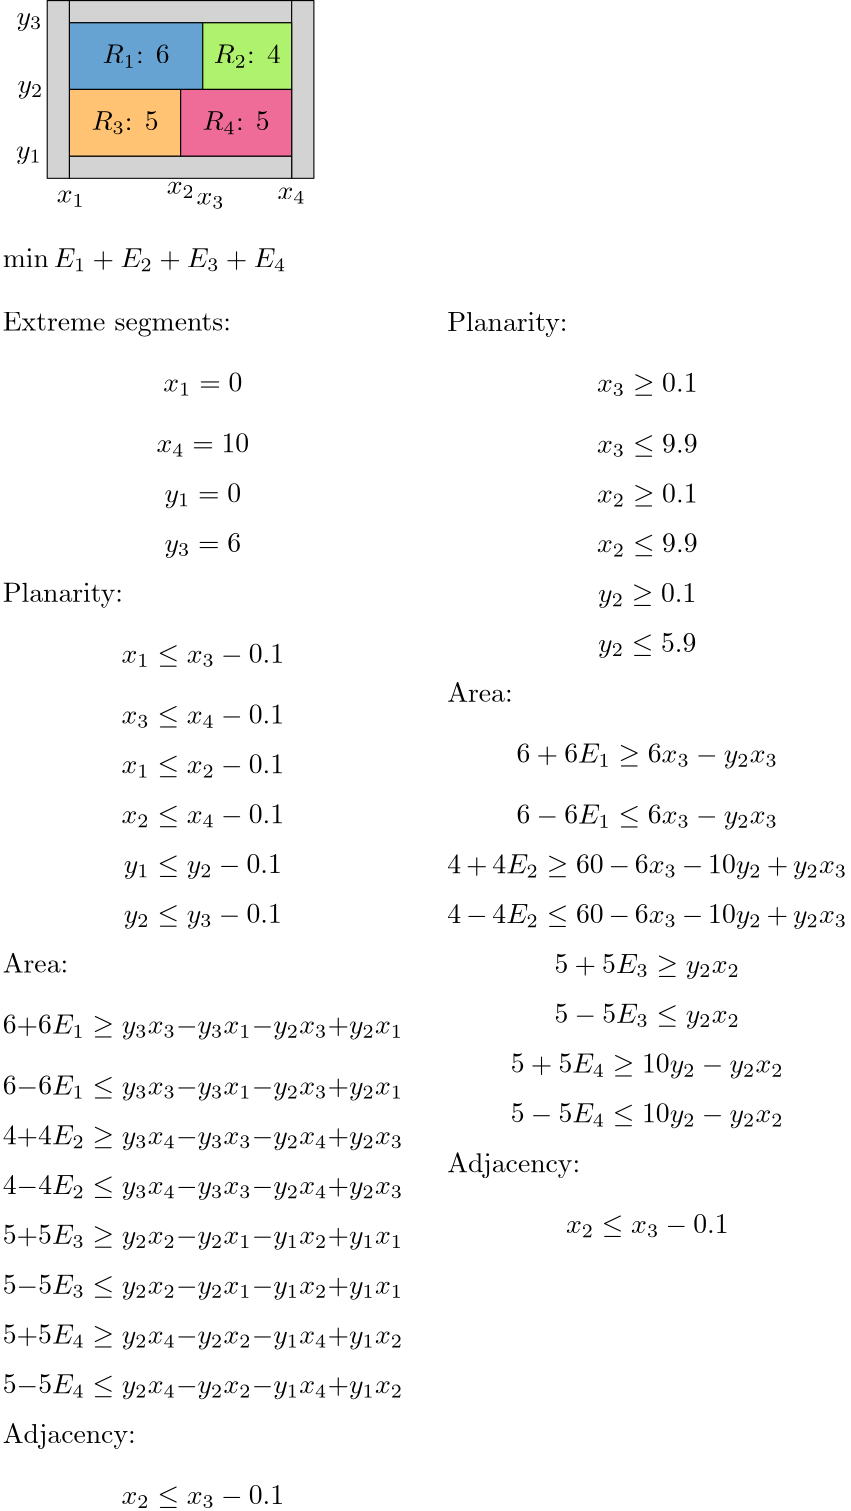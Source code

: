 <?xml version="1.0"?>
<!DOCTYPE ipe SYSTEM "ipe.dtd">
<ipe version="70005" creator="Ipe 7.1.4">
<info created="D:20160628133719" modified="D:20160628160226"/>
<ipestyle name="basic">
<symbol name="arrow/arc(spx)">
<path stroke="sym-stroke" fill="sym-stroke" pen="sym-pen">
0 0 m
-1 0.333 l
-1 -0.333 l
h
</path>
</symbol>
<symbol name="arrow/farc(spx)">
<path stroke="sym-stroke" fill="white" pen="sym-pen">
0 0 m
-1 0.333 l
-1 -0.333 l
h
</path>
</symbol>
<symbol name="mark/circle(sx)" transformations="translations">
<path fill="sym-stroke">
0.6 0 0 0.6 0 0 e
0.4 0 0 0.4 0 0 e
</path>
</symbol>
<symbol name="mark/disk(sx)" transformations="translations">
<path fill="sym-stroke">
0.6 0 0 0.6 0 0 e
</path>
</symbol>
<symbol name="mark/fdisk(sfx)" transformations="translations">
<group>
<path fill="sym-fill">
0.5 0 0 0.5 0 0 e
</path>
<path fill="sym-stroke" fillrule="eofill">
0.6 0 0 0.6 0 0 e
0.4 0 0 0.4 0 0 e
</path>
</group>
</symbol>
<symbol name="mark/box(sx)" transformations="translations">
<path fill="sym-stroke" fillrule="eofill">
-0.6 -0.6 m
0.6 -0.6 l
0.6 0.6 l
-0.6 0.6 l
h
-0.4 -0.4 m
0.4 -0.4 l
0.4 0.4 l
-0.4 0.4 l
h
</path>
</symbol>
<symbol name="mark/square(sx)" transformations="translations">
<path fill="sym-stroke">
-0.6 -0.6 m
0.6 -0.6 l
0.6 0.6 l
-0.6 0.6 l
h
</path>
</symbol>
<symbol name="mark/fsquare(sfx)" transformations="translations">
<group>
<path fill="sym-fill">
-0.5 -0.5 m
0.5 -0.5 l
0.5 0.5 l
-0.5 0.5 l
h
</path>
<path fill="sym-stroke" fillrule="eofill">
-0.6 -0.6 m
0.6 -0.6 l
0.6 0.6 l
-0.6 0.6 l
h
-0.4 -0.4 m
0.4 -0.4 l
0.4 0.4 l
-0.4 0.4 l
h
</path>
</group>
</symbol>
<symbol name="mark/cross(sx)" transformations="translations">
<group>
<path fill="sym-stroke">
-0.43 -0.57 m
0.57 0.43 l
0.43 0.57 l
-0.57 -0.43 l
h
</path>
<path fill="sym-stroke">
-0.43 0.57 m
0.57 -0.43 l
0.43 -0.57 l
-0.57 0.43 l
h
</path>
</group>
</symbol>
<symbol name="arrow/fnormal(spx)">
<path stroke="sym-stroke" fill="white" pen="sym-pen">
0 0 m
-1 0.333 l
-1 -0.333 l
h
</path>
</symbol>
<symbol name="arrow/pointed(spx)">
<path stroke="sym-stroke" fill="sym-stroke" pen="sym-pen">
0 0 m
-1 0.333 l
-0.8 0 l
-1 -0.333 l
h
</path>
</symbol>
<symbol name="arrow/fpointed(spx)">
<path stroke="sym-stroke" fill="white" pen="sym-pen">
0 0 m
-1 0.333 l
-0.8 0 l
-1 -0.333 l
h
</path>
</symbol>
<symbol name="arrow/linear(spx)">
<path stroke="sym-stroke" pen="sym-pen">
-1 0.333 m
0 0 l
-1 -0.333 l
</path>
</symbol>
<symbol name="arrow/fdouble(spx)">
<path stroke="sym-stroke" fill="white" pen="sym-pen">
0 0 m
-1 0.333 l
-1 -0.333 l
h
-1 0 m
-2 0.333 l
-2 -0.333 l
h
</path>
</symbol>
<symbol name="arrow/double(spx)">
<path stroke="sym-stroke" fill="sym-stroke" pen="sym-pen">
0 0 m
-1 0.333 l
-1 -0.333 l
h
-1 0 m
-2 0.333 l
-2 -0.333 l
h
</path>
</symbol>
<pen name="heavier" value="0.8"/>
<pen name="fat" value="1.2"/>
<pen name="ultrafat" value="2"/>
<symbolsize name="large" value="5"/>
<symbolsize name="small" value="2"/>
<symbolsize name="tiny" value="1.1"/>
<arrowsize name="large" value="10"/>
<arrowsize name="small" value="5"/>
<arrowsize name="tiny" value="3"/>
<color name="red" value="1 0 0"/>
<color name="green" value="0 1 0"/>
<color name="blue" value="0 0 1"/>
<color name="yellow" value="1 1 0"/>
<color name="orange" value="1 0.647 0"/>
<color name="gold" value="1 0.843 0"/>
<color name="purple" value="0.627 0.125 0.941"/>
<color name="gray" value="0.745"/>
<color name="brown" value="0.647 0.165 0.165"/>
<color name="navy" value="0 0 0.502"/>
<color name="pink" value="1 0.753 0.796"/>
<color name="seagreen" value="0.18 0.545 0.341"/>
<color name="turquoise" value="0.251 0.878 0.816"/>
<color name="violet" value="0.933 0.51 0.933"/>
<color name="darkblue" value="0 0 0.545"/>
<color name="darkcyan" value="0 0.545 0.545"/>
<color name="darkgray" value="0.663"/>
<color name="darkgreen" value="0 0.392 0"/>
<color name="darkmagenta" value="0.545 0 0.545"/>
<color name="darkorange" value="1 0.549 0"/>
<color name="darkred" value="0.545 0 0"/>
<color name="lightblue" value="0.678 0.847 0.902"/>
<color name="lightcyan" value="0.878 1 1"/>
<color name="lightgray" value="0.827"/>
<color name="lightgreen" value="0.565 0.933 0.565"/>
<color name="lightyellow" value="1 1 0.878"/>
<dashstyle name="dashed" value="[4] 0"/>
<dashstyle name="dotted" value="[1 3] 0"/>
<dashstyle name="dash dotted" value="[4 2 1 2] 0"/>
<dashstyle name="dash dot dotted" value="[4 2 1 2 1 2] 0"/>
<textsize name="large" value="\large"/>
<textsize name="Large" value="\Large"/>
<textsize name="LARGE" value="\LARGE"/>
<textsize name="huge" value="\huge"/>
<textsize name="Huge" value="\Huge"/>
<textsize name="small" value="\small"/>
<textsize name="footnote" value="\footnotesize"/>
<textsize name="tiny" value="\tiny"/>
<textstyle name="center" begin="\begin{center}" end="\end{center}"/>
<textstyle name="itemize" begin="\begin{itemize}" end="\end{itemize}"/>
<textstyle name="item" begin="\begin{itemize}\item{}" end="\end{itemize}"/>
<gridsize name="4 pts" value="4"/>
<gridsize name="8 pts (~3 mm)" value="8"/>
<gridsize name="16 pts (~6 mm)" value="16"/>
<gridsize name="32 pts (~12 mm)" value="32"/>
<gridsize name="10 pts (~3.5 mm)" value="10"/>
<gridsize name="20 pts (~7 mm)" value="20"/>
<gridsize name="14 pts (~5 mm)" value="14"/>
<gridsize name="28 pts (~10 mm)" value="28"/>
<gridsize name="56 pts (~20 mm)" value="56"/>
<anglesize name="90 deg" value="90"/>
<anglesize name="60 deg" value="60"/>
<anglesize name="45 deg" value="45"/>
<anglesize name="30 deg" value="30"/>
<anglesize name="22.5 deg" value="22.5"/>
<tiling name="falling" angle="-60" step="4" width="1"/>
<tiling name="rising" angle="30" step="4" width="1"/>
</ipestyle>
<page>
<layer name="alpha"/>
<view layers="alpha" active="alpha"/>
<path layer="alpha" matrix="0.5 0 0 0.5 0 416" stroke="black" fill="lightgray">
128 768 m
128 640 l
144 640 l
144 768 l
h
</path>
<path matrix="0.5 0 0 0.5 0 416" stroke="black" fill="lightgray">
144 768 m
144 752 l
304 752 l
304 768 l
h
</path>
<path matrix="0.5 0 0 0.5 0 416" stroke="black" fill="lightgray">
304 768 m
304 640 l
320 640 l
320 768 l
h
</path>
<path matrix="0.5 0 0 0.5 0 416" stroke="black" fill="lightgray">
304 640 m
304 656 l
144 656 l
144 640 l
h
</path>
<path matrix="0.5 0 0 0.5 0 416" stroke="black" fill="0.4 0.639 0.824">
144 752 m
144 704 l
240 704 l
240 752 l
h
</path>
<path matrix="0.5 0 0 0.5 0 416" stroke="black" fill="0.682 0.949 0.427">
240 704 m
240 752 l
304 752 l
304 704 l
h
</path>
<path matrix="0.5 0 0 0.5 0 416" stroke="black" fill="0.941 0.424 0.596">
224 704 m
224 656 l
304 656 l
304 704 l
h
</path>
<path matrix="0.5 0 0 0.5 0 416" stroke="black" fill="1 0.765 0.451">
224 704 m
224 656 l
144 656 l
144 704 l
h
</path>
<text matrix="1 0 0 1 -16 0" transformations="translations" pos="64 704" stroke="black" type="label" width="102.089" height="6.812" depth="1.49" valign="baseline">$\min E_1 + E_2 + E_3 + E_4$</text>
<text matrix="1 0 0 1 -16 0" transformations="translations" pos="64 688" stroke="black" type="minipage" width="144" height="217.588" depth="213.13" valign="top">Extreme segments:
\[ x_1 = 0 \]
\[ x_4 = 10 \]
\[ y_1 = 0 \]
\[ y_3 = 6 \]

Planarity:
\[ x_1 \leq x_3 - 0.1 \]
\[ x_3 \leq x_4 - 0.1 \]
\[ x_1 \leq x_2 - 0.1 \]
\[ x_2 \leq x_4 - 0.1 \]
\[ y_1 \leq y_2 - 0.1 \]
\[ y_2 \leq y_3 - 0.1 \]

Area:
\[ 6 + 6 E_1 \geq y_3 x_3 - y_3 x_1 - y_2 x_3 + y_2 x_1 \]
\[ 6 - 6 E_1 \leq y_3 x_3 - y_3 x_1 - y_2 x_3 + y_2 x_1 \]
\[ 4 + 4 E_2 \geq y_3 x_4 - y_3 x_3 - y_2 x_4 + y_2 x_3 \]
\[ 4 - 4 E_2 \leq y_3 x_4 - y_3 x_3 - y_2 x_4 + y_2 x_3 \]
\[ 5 + 5 E_3 \geq y_2 x_2 - y_2 x_1 - y_1 x_2 + y_1 x_1 \]
\[ 5 - 5 E_3 \leq y_2 x_2 - y_2 x_1 - y_1 x_2 + y_1 x_1 \]
\[ 5 + 5 E_4 \geq y_2 x_4 - y_2 x_2 - y_1 x_4 + y_1 x_2 \]
\[ 5 - 5 E_4 \leq y_2 x_4 - y_2 x_2 - y_1 x_4 + y_1 x_2 \]

Adjacency:
\[ x_2 \leq x_3 - 0.1 \]</text>
<text matrix="1 0 0 1 -10.0111 352.554" transformations="translations" pos="77.3965 374.741" stroke="black" type="label" width="10.163" height="4.294" depth="1.49" valign="baseline">$x_1$</text>
<text matrix="1 0 0 1 -19.3225 350.154" transformations="translations" pos="126.312 380.279" stroke="black" type="label" width="10.163" height="4.294" depth="1.49" valign="baseline">$x_2$</text>
<text matrix="1 0 0 1 -19.3225 350.154" transformations="translations" pos="137.018 376.403" stroke="black" type="label" width="10.163" height="4.294" depth="1.49" valign="baseline">$x_3$</text>
<text matrix="1 0 0 1 -19.5071 353.292" transformations="translations" pos="166.367 375.111" stroke="black" type="label" width="10.163" height="4.294" depth="1.49" valign="baseline">$x_4$</text>
<text matrix="1 0 0 1 -17.8459 350.523" transformations="translations" pos="70.5668 392.646" stroke="black" type="label" width="9.354" height="4.297" depth="1.93" valign="baseline">$y_1$</text>
<text matrix="1 0 0 1 -18.215 350.154" transformations="translations" pos="71.4897 416.642" stroke="black" type="label" width="9.354" height="4.297" depth="1.93" valign="baseline">$y_2$</text>
<text matrix="1 0 0 1 -19.138 349.785" transformations="translations" pos="72.0435 441.377" stroke="black" type="label" width="9.354" height="4.297" depth="1.93" valign="baseline">$y_3$</text>
<text matrix="0.5 0 0 0.5 -8.105 417.339" transformations="translations" pos="176 672" stroke="black" type="label" width="24.21" height="6.812" depth="1.49" valign="baseline">$R_3$: 5</text>
<text matrix="0.5 0 0 0.5 -8.105 417.339" transformations="translations" pos="256 672" stroke="black" type="label" width="24.21" height="6.812" depth="1.49" valign="baseline">$R_4$: 5</text>
<text matrix="0.5 0 0 0.5 -4.105 417.339" transformations="translations" pos="176 720" stroke="black" type="label" width="24.21" height="6.812" depth="1.49" valign="baseline">$R_1$: 6</text>
<text matrix="0.5 0 0 0.5 -12.105 417.339" transformations="translations" pos="272 720" stroke="black" type="label" width="24.21" height="6.812" depth="1.49" valign="baseline">$R_2$: 4</text>
<text matrix="1 0 0 1 144 0" transformations="translations" pos="64 688" stroke="black" type="minipage" width="144" height="168.885" depth="164.31" valign="top">Planarity:
\[ x_3 \geq 0.1 \]
\[ x_3 \leq 9.9 \]
\[ x_2 \geq 0.1 \]
\[ x_2 \leq 9.9 \]
\[ y_2 \geq 0.1 \]
\[ y_2 \leq 5.9 \]

Area:
\[ 6 + 6 E_1 \geq 6 x_3 - y_2 x_3 \]
\[ 6 - 6 E_1 \leq 6 x_3 - y_2 x_3 \]
\[ 4 + 4 E_2 \geq 60 - 6 x_3 - 10 y_2 + y_2 x_3 \]
\[ 4 - 4 E_2 \leq 60 - 6 x_3 - 10 y_2 + y_2 x_3 \]
\[ 5 + 5 E_3 \geq y_2 x_2 \]
\[ 5 - 5 E_3 \leq y_2 x_2 \]
\[ 5 + 5 E_4 \geq 10 y_2 - y_2 x_2 \]
\[ 5 - 5 E_4 \leq 10 y_2 - y_2 x_2 \]

Adjacency:
\[ x_2 \leq x_3 - 0.1 \]</text>
</page>
</ipe>
